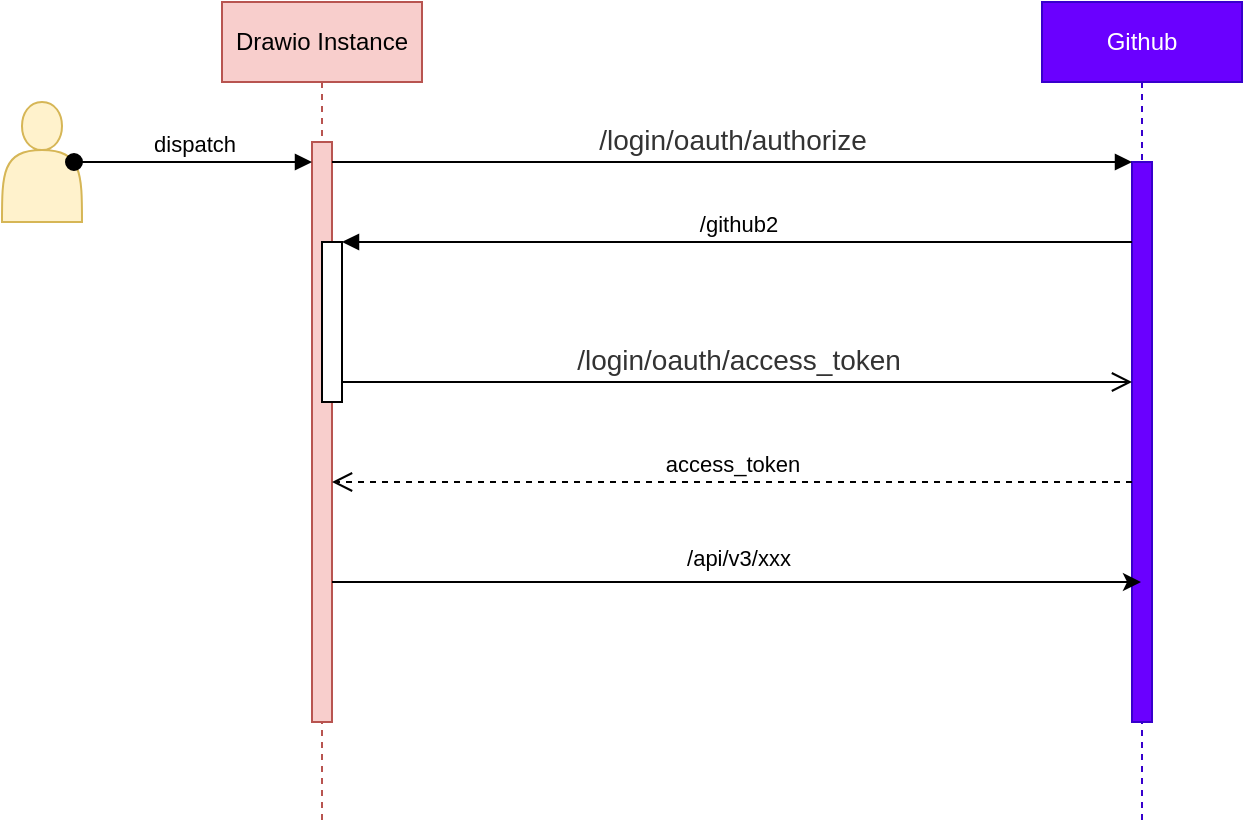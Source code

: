 <mxfile version="24.7.17" pages="2">
  <diagram name="github-authentication" id="2YBvvXClWsGukQMizWep">
    <mxGraphModel dx="1221" dy="599" grid="1" gridSize="10" guides="1" tooltips="1" connect="1" arrows="1" fold="1" page="1" pageScale="1" pageWidth="850" pageHeight="1100" math="0" shadow="0">
      <root>
        <mxCell id="0" />
        <mxCell id="1" parent="0" />
        <mxCell id="aM9ryv3xv72pqoxQDRHE-1" value="Drawio Instance" style="shape=umlLifeline;perimeter=lifelinePerimeter;whiteSpace=wrap;html=1;container=0;dropTarget=0;collapsible=0;recursiveResize=0;outlineConnect=0;portConstraint=eastwest;newEdgeStyle={&quot;edgeStyle&quot;:&quot;elbowEdgeStyle&quot;,&quot;elbow&quot;:&quot;vertical&quot;,&quot;curved&quot;:0,&quot;rounded&quot;:0};fillColor=#f8cecc;strokeColor=#b85450;" parent="1" vertex="1">
          <mxGeometry x="140" y="40" width="100" height="410" as="geometry" />
        </mxCell>
        <mxCell id="aM9ryv3xv72pqoxQDRHE-2" value="" style="html=1;points=[];perimeter=orthogonalPerimeter;outlineConnect=0;targetShapes=umlLifeline;portConstraint=eastwest;newEdgeStyle={&quot;edgeStyle&quot;:&quot;elbowEdgeStyle&quot;,&quot;elbow&quot;:&quot;vertical&quot;,&quot;curved&quot;:0,&quot;rounded&quot;:0};fillColor=#f8cecc;strokeColor=#b85450;" parent="aM9ryv3xv72pqoxQDRHE-1" vertex="1">
          <mxGeometry x="45" y="70" width="10" height="290" as="geometry" />
        </mxCell>
        <mxCell id="aM9ryv3xv72pqoxQDRHE-4" value="" style="html=1;points=[];perimeter=orthogonalPerimeter;outlineConnect=0;targetShapes=umlLifeline;portConstraint=eastwest;newEdgeStyle={&quot;edgeStyle&quot;:&quot;elbowEdgeStyle&quot;,&quot;elbow&quot;:&quot;vertical&quot;,&quot;curved&quot;:0,&quot;rounded&quot;:0};" parent="aM9ryv3xv72pqoxQDRHE-1" vertex="1">
          <mxGeometry x="50" y="120" width="10" height="80" as="geometry" />
        </mxCell>
        <mxCell id="aM9ryv3xv72pqoxQDRHE-5" value="Github" style="shape=umlLifeline;perimeter=lifelinePerimeter;whiteSpace=wrap;html=1;container=0;dropTarget=0;collapsible=0;recursiveResize=0;outlineConnect=0;portConstraint=eastwest;newEdgeStyle={&quot;edgeStyle&quot;:&quot;elbowEdgeStyle&quot;,&quot;elbow&quot;:&quot;vertical&quot;,&quot;curved&quot;:0,&quot;rounded&quot;:0};fillColor=#6a00ff;strokeColor=#3700CC;fontColor=#ffffff;" parent="1" vertex="1">
          <mxGeometry x="550" y="40" width="100" height="410" as="geometry" />
        </mxCell>
        <mxCell id="aM9ryv3xv72pqoxQDRHE-6" value="" style="html=1;points=[];perimeter=orthogonalPerimeter;outlineConnect=0;targetShapes=umlLifeline;portConstraint=eastwest;newEdgeStyle={&quot;edgeStyle&quot;:&quot;elbowEdgeStyle&quot;,&quot;elbow&quot;:&quot;vertical&quot;,&quot;curved&quot;:0,&quot;rounded&quot;:0};fillColor=#6a00ff;fontColor=#ffffff;strokeColor=#3700CC;" parent="aM9ryv3xv72pqoxQDRHE-5" vertex="1">
          <mxGeometry x="45" y="80" width="10" height="280" as="geometry" />
        </mxCell>
        <mxCell id="aM9ryv3xv72pqoxQDRHE-7" value="&lt;span style=&quot;color: rgb(51, 51, 51); font-family: STHeitiSC-Light, STHeiti, Hei, &amp;quot;Heiti SC&amp;quot;, &amp;quot;Microsoft Yahei&amp;quot;, Arial, sans-serif; font-size: 14px; text-align: start; text-wrap-mode: wrap;&quot;&gt;/login/oauth/authorize&lt;/span&gt;" style="html=1;verticalAlign=bottom;endArrow=block;edgeStyle=elbowEdgeStyle;elbow=vertical;curved=0;rounded=0;" parent="1" source="aM9ryv3xv72pqoxQDRHE-2" target="aM9ryv3xv72pqoxQDRHE-6" edge="1">
          <mxGeometry relative="1" as="geometry">
            <mxPoint x="305" y="130" as="sourcePoint" />
            <Array as="points">
              <mxPoint x="290" y="120" />
            </Array>
          </mxGeometry>
        </mxCell>
        <mxCell id="aM9ryv3xv72pqoxQDRHE-8" value="access_token" style="html=1;verticalAlign=bottom;endArrow=open;dashed=1;endSize=8;edgeStyle=elbowEdgeStyle;elbow=vertical;curved=0;rounded=0;" parent="1" source="aM9ryv3xv72pqoxQDRHE-6" target="aM9ryv3xv72pqoxQDRHE-2" edge="1">
          <mxGeometry relative="1" as="geometry">
            <mxPoint x="305" y="205" as="targetPoint" />
            <Array as="points">
              <mxPoint x="300" y="280" />
            </Array>
          </mxGeometry>
        </mxCell>
        <mxCell id="aM9ryv3xv72pqoxQDRHE-9" value="/github2" style="html=1;verticalAlign=bottom;endArrow=block;edgeStyle=elbowEdgeStyle;elbow=vertical;curved=0;rounded=0;" parent="1" source="aM9ryv3xv72pqoxQDRHE-6" target="aM9ryv3xv72pqoxQDRHE-4" edge="1">
          <mxGeometry relative="1" as="geometry">
            <mxPoint x="285" y="160" as="sourcePoint" />
            <Array as="points">
              <mxPoint x="300" y="160" />
            </Array>
          </mxGeometry>
        </mxCell>
        <mxCell id="aM9ryv3xv72pqoxQDRHE-10" value="&lt;span style=&quot;color: rgb(51, 51, 51); font-family: STHeitiSC-Light, STHeiti, Hei, &amp;quot;Heiti SC&amp;quot;, &amp;quot;Microsoft Yahei&amp;quot;, Arial, sans-serif; font-size: 14px; text-align: start; text-wrap-mode: wrap;&quot;&gt;/login/oauth/access_token&lt;/span&gt;" style="html=1;verticalAlign=bottom;endArrow=open;endSize=8;edgeStyle=elbowEdgeStyle;elbow=vertical;curved=0;rounded=0;" parent="1" source="aM9ryv3xv72pqoxQDRHE-4" target="aM9ryv3xv72pqoxQDRHE-6" edge="1">
          <mxGeometry relative="1" as="geometry">
            <mxPoint x="285" y="235" as="targetPoint" />
            <Array as="points">
              <mxPoint x="290" y="230" />
            </Array>
          </mxGeometry>
        </mxCell>
        <mxCell id="TRShChST6HewkKA9IzMv-1" value="" style="shape=actor;whiteSpace=wrap;html=1;fillColor=#fff2cc;strokeColor=#d6b656;" vertex="1" parent="1">
          <mxGeometry x="30" y="90" width="40" height="60" as="geometry" />
        </mxCell>
        <mxCell id="aM9ryv3xv72pqoxQDRHE-3" value="dispatch" style="html=1;verticalAlign=bottom;startArrow=oval;endArrow=block;startSize=8;edgeStyle=elbowEdgeStyle;elbow=vertical;curved=0;rounded=0;exitX=0.9;exitY=0.5;exitDx=0;exitDy=0;exitPerimeter=0;" parent="1" target="aM9ryv3xv72pqoxQDRHE-2" edge="1" source="TRShChST6HewkKA9IzMv-1">
          <mxGeometry relative="1" as="geometry">
            <mxPoint x="135" y="110" as="sourcePoint" />
          </mxGeometry>
        </mxCell>
        <mxCell id="TRShChST6HewkKA9IzMv-3" style="edgeStyle=elbowEdgeStyle;rounded=0;orthogonalLoop=1;jettySize=auto;html=1;elbow=vertical;curved=0;" edge="1" parent="1">
          <mxGeometry relative="1" as="geometry">
            <mxPoint x="195" y="330" as="sourcePoint" />
            <mxPoint x="599.5" y="330" as="targetPoint" />
          </mxGeometry>
        </mxCell>
        <mxCell id="TRShChST6HewkKA9IzMv-4" value="/api/v3/xxx" style="edgeLabel;html=1;align=center;verticalAlign=middle;resizable=0;points=[];" vertex="1" connectable="0" parent="TRShChST6HewkKA9IzMv-3">
          <mxGeometry relative="1" as="geometry">
            <mxPoint y="-12" as="offset" />
          </mxGeometry>
        </mxCell>
      </root>
    </mxGraphModel>
  </diagram>
  <diagram id="Yb0oAIhkInm3KyjNrFAb" name="gitlab-authentication">
    <mxGraphModel dx="1221" dy="599" grid="1" gridSize="10" guides="1" tooltips="1" connect="1" arrows="1" fold="1" page="1" pageScale="1" pageWidth="827" pageHeight="1169" math="0" shadow="0">
      <root>
        <mxCell id="0" />
        <mxCell id="1" parent="0" />
        <mxCell id="rkgrtf0EbnZw4mKojVuw-1" value="Drawio Instance" style="shape=umlLifeline;perimeter=lifelinePerimeter;whiteSpace=wrap;html=1;container=0;dropTarget=0;collapsible=0;recursiveResize=0;outlineConnect=0;portConstraint=eastwest;newEdgeStyle={&quot;edgeStyle&quot;:&quot;elbowEdgeStyle&quot;,&quot;elbow&quot;:&quot;vertical&quot;,&quot;curved&quot;:0,&quot;rounded&quot;:0};fillColor=#f8cecc;strokeColor=#b85450;" vertex="1" parent="1">
          <mxGeometry x="140" y="40" width="100" height="410" as="geometry" />
        </mxCell>
        <mxCell id="rkgrtf0EbnZw4mKojVuw-2" value="" style="html=1;points=[];perimeter=orthogonalPerimeter;outlineConnect=0;targetShapes=umlLifeline;portConstraint=eastwest;newEdgeStyle={&quot;edgeStyle&quot;:&quot;elbowEdgeStyle&quot;,&quot;elbow&quot;:&quot;vertical&quot;,&quot;curved&quot;:0,&quot;rounded&quot;:0};fillColor=#f8cecc;strokeColor=#b85450;" vertex="1" parent="rkgrtf0EbnZw4mKojVuw-1">
          <mxGeometry x="45" y="70" width="10" height="290" as="geometry" />
        </mxCell>
        <mxCell id="rkgrtf0EbnZw4mKojVuw-3" value="" style="html=1;points=[];perimeter=orthogonalPerimeter;outlineConnect=0;targetShapes=umlLifeline;portConstraint=eastwest;newEdgeStyle={&quot;edgeStyle&quot;:&quot;elbowEdgeStyle&quot;,&quot;elbow&quot;:&quot;vertical&quot;,&quot;curved&quot;:0,&quot;rounded&quot;:0};" vertex="1" parent="rkgrtf0EbnZw4mKojVuw-1">
          <mxGeometry x="50" y="120" width="10" height="80" as="geometry" />
        </mxCell>
        <mxCell id="rkgrtf0EbnZw4mKojVuw-4" value="Gitlab" style="shape=umlLifeline;perimeter=lifelinePerimeter;whiteSpace=wrap;html=1;container=0;dropTarget=0;collapsible=0;recursiveResize=0;outlineConnect=0;portConstraint=eastwest;newEdgeStyle={&quot;edgeStyle&quot;:&quot;elbowEdgeStyle&quot;,&quot;elbow&quot;:&quot;vertical&quot;,&quot;curved&quot;:0,&quot;rounded&quot;:0};fillColor=#6a00ff;strokeColor=#3700CC;fontColor=#ffffff;" vertex="1" parent="1">
          <mxGeometry x="550" y="40" width="100" height="410" as="geometry" />
        </mxCell>
        <mxCell id="rkgrtf0EbnZw4mKojVuw-5" value="" style="html=1;points=[];perimeter=orthogonalPerimeter;outlineConnect=0;targetShapes=umlLifeline;portConstraint=eastwest;newEdgeStyle={&quot;edgeStyle&quot;:&quot;elbowEdgeStyle&quot;,&quot;elbow&quot;:&quot;vertical&quot;,&quot;curved&quot;:0,&quot;rounded&quot;:0};fillColor=#6a00ff;fontColor=#ffffff;strokeColor=#3700CC;" vertex="1" parent="rkgrtf0EbnZw4mKojVuw-4">
          <mxGeometry x="45" y="80" width="10" height="280" as="geometry" />
        </mxCell>
        <mxCell id="rkgrtf0EbnZw4mKojVuw-6" value="&lt;span style=&quot;color: rgb(51, 51, 51); font-family: STHeitiSC-Light, STHeiti, Hei, &amp;quot;Heiti SC&amp;quot;, &amp;quot;Microsoft Yahei&amp;quot;, Arial, sans-serif; font-size: 14px; text-align: start; text-wrap-mode: wrap;&quot;&gt;/oauth/authorize&lt;/span&gt;" style="html=1;verticalAlign=bottom;endArrow=block;edgeStyle=elbowEdgeStyle;elbow=vertical;curved=0;rounded=0;" edge="1" parent="1" source="rkgrtf0EbnZw4mKojVuw-2" target="rkgrtf0EbnZw4mKojVuw-5">
          <mxGeometry relative="1" as="geometry">
            <mxPoint x="305" y="130" as="sourcePoint" />
            <Array as="points">
              <mxPoint x="290" y="120" />
            </Array>
          </mxGeometry>
        </mxCell>
        <mxCell id="rkgrtf0EbnZw4mKojVuw-7" value="access_token" style="html=1;verticalAlign=bottom;endArrow=open;dashed=1;endSize=8;edgeStyle=elbowEdgeStyle;elbow=vertical;curved=0;rounded=0;" edge="1" parent="1" source="rkgrtf0EbnZw4mKojVuw-5" target="rkgrtf0EbnZw4mKojVuw-2">
          <mxGeometry relative="1" as="geometry">
            <mxPoint x="305" y="205" as="targetPoint" />
            <Array as="points">
              <mxPoint x="300" y="280" />
            </Array>
          </mxGeometry>
        </mxCell>
        <mxCell id="rkgrtf0EbnZw4mKojVuw-8" value="/gitlab" style="html=1;verticalAlign=bottom;endArrow=block;edgeStyle=elbowEdgeStyle;elbow=vertical;curved=0;rounded=0;" edge="1" parent="1" source="rkgrtf0EbnZw4mKojVuw-5" target="rkgrtf0EbnZw4mKojVuw-3">
          <mxGeometry relative="1" as="geometry">
            <mxPoint x="285" y="160" as="sourcePoint" />
            <Array as="points">
              <mxPoint x="300" y="160" />
            </Array>
          </mxGeometry>
        </mxCell>
        <mxCell id="rkgrtf0EbnZw4mKojVuw-9" value="&lt;span style=&quot;color: rgb(51, 51, 51); font-family: STHeitiSC-Light, STHeiti, Hei, &amp;quot;Heiti SC&amp;quot;, &amp;quot;Microsoft Yahei&amp;quot;, Arial, sans-serif; font-size: 14px; text-align: start; text-wrap-mode: wrap;&quot;&gt;/oauth/token&lt;/span&gt;" style="html=1;verticalAlign=bottom;endArrow=open;endSize=8;edgeStyle=elbowEdgeStyle;elbow=vertical;curved=0;rounded=0;" edge="1" parent="1" source="rkgrtf0EbnZw4mKojVuw-3" target="rkgrtf0EbnZw4mKojVuw-5">
          <mxGeometry relative="1" as="geometry">
            <mxPoint x="285" y="235" as="targetPoint" />
            <Array as="points">
              <mxPoint x="290" y="230" />
            </Array>
          </mxGeometry>
        </mxCell>
        <mxCell id="rkgrtf0EbnZw4mKojVuw-10" value="" style="shape=actor;whiteSpace=wrap;html=1;fillColor=#fff2cc;strokeColor=#d6b656;" vertex="1" parent="1">
          <mxGeometry x="30" y="90" width="40" height="60" as="geometry" />
        </mxCell>
        <mxCell id="rkgrtf0EbnZw4mKojVuw-11" value="dispatch" style="html=1;verticalAlign=bottom;startArrow=oval;endArrow=block;startSize=8;edgeStyle=elbowEdgeStyle;elbow=vertical;curved=0;rounded=0;exitX=0.9;exitY=0.5;exitDx=0;exitDy=0;exitPerimeter=0;" edge="1" parent="1" source="rkgrtf0EbnZw4mKojVuw-10" target="rkgrtf0EbnZw4mKojVuw-2">
          <mxGeometry relative="1" as="geometry">
            <mxPoint x="135" y="110" as="sourcePoint" />
          </mxGeometry>
        </mxCell>
        <mxCell id="rkgrtf0EbnZw4mKojVuw-12" style="edgeStyle=elbowEdgeStyle;rounded=0;orthogonalLoop=1;jettySize=auto;html=1;elbow=vertical;curved=0;" edge="1" parent="1">
          <mxGeometry relative="1" as="geometry">
            <mxPoint x="195" y="330" as="sourcePoint" />
            <mxPoint x="599.5" y="330" as="targetPoint" />
          </mxGeometry>
        </mxCell>
        <mxCell id="rkgrtf0EbnZw4mKojVuw-13" value="/api/v4/xxx" style="edgeLabel;html=1;align=center;verticalAlign=middle;resizable=0;points=[];" vertex="1" connectable="0" parent="rkgrtf0EbnZw4mKojVuw-12">
          <mxGeometry relative="1" as="geometry">
            <mxPoint y="-12" as="offset" />
          </mxGeometry>
        </mxCell>
      </root>
    </mxGraphModel>
  </diagram>
</mxfile>
